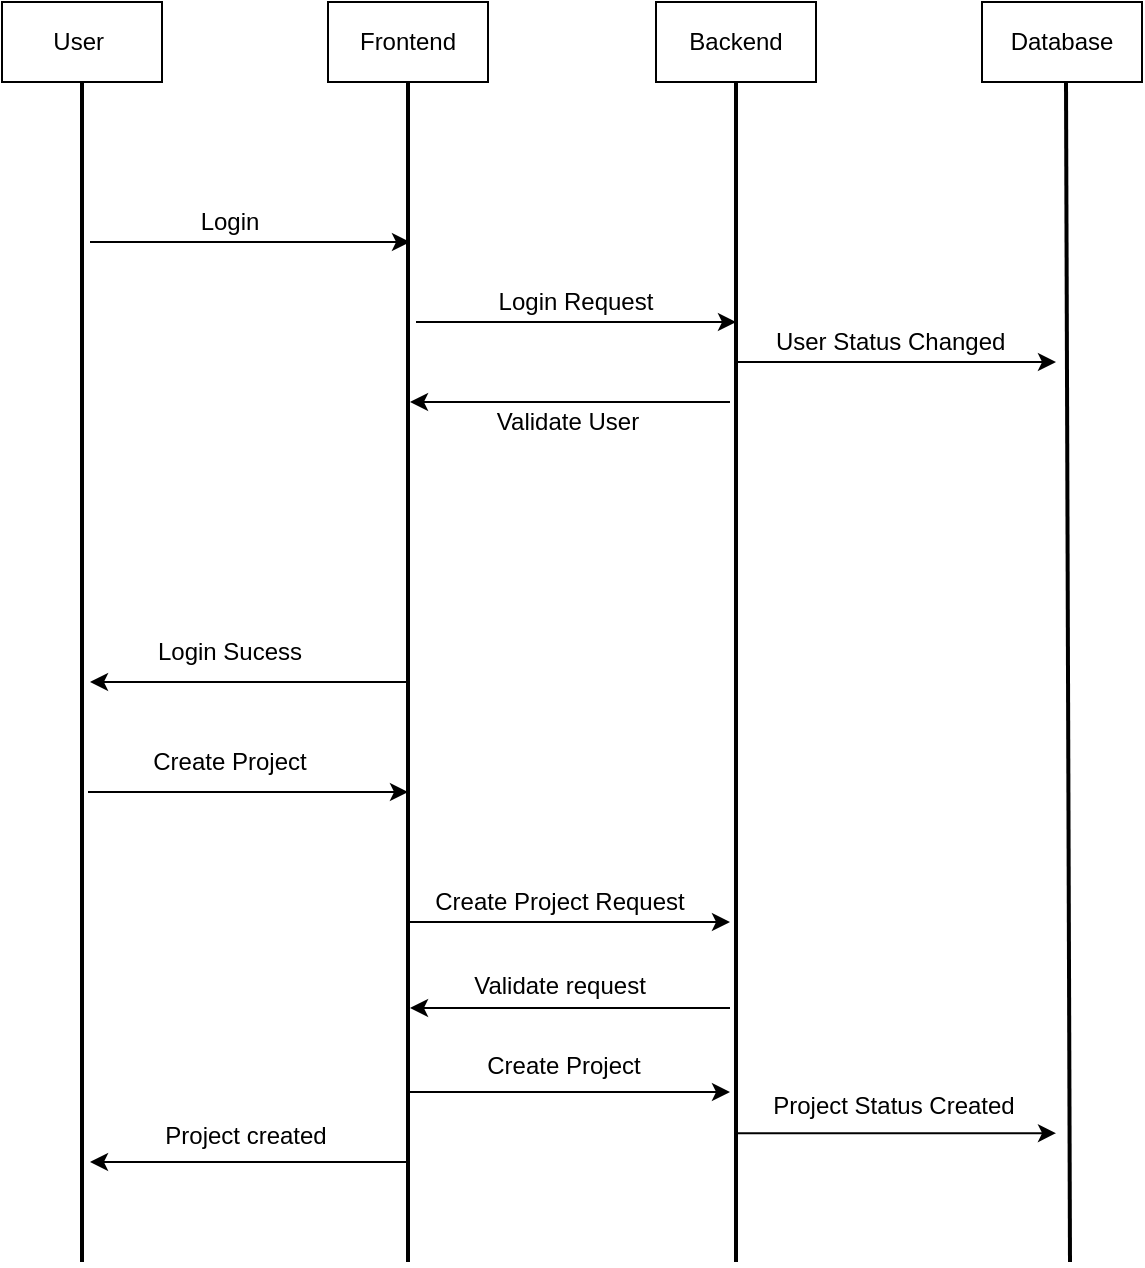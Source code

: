 <mxfile version="22.1.5" type="device">
  <diagram name="Page-1" id="xEVJzxVA0y6uoFuYLg0A">
    <mxGraphModel dx="1400" dy="755" grid="0" gridSize="10" guides="1" tooltips="1" connect="1" arrows="1" fold="1" page="1" pageScale="1" pageWidth="690" pageHeight="980" math="0" shadow="0">
      <root>
        <mxCell id="0" />
        <mxCell id="1" parent="0" />
        <mxCell id="9fj1KSa6jv1FIBY2Gt9f-1" value="User&amp;nbsp;" style="rounded=0;whiteSpace=wrap;html=1;" vertex="1" parent="1">
          <mxGeometry x="66" y="80" width="80" height="40" as="geometry" />
        </mxCell>
        <mxCell id="9fj1KSa6jv1FIBY2Gt9f-2" value="Backend" style="rounded=0;whiteSpace=wrap;html=1;" vertex="1" parent="1">
          <mxGeometry x="393" y="80" width="80" height="40" as="geometry" />
        </mxCell>
        <mxCell id="9fj1KSa6jv1FIBY2Gt9f-3" value="Frontend" style="rounded=0;whiteSpace=wrap;html=1;" vertex="1" parent="1">
          <mxGeometry x="229" y="80" width="80" height="40" as="geometry" />
        </mxCell>
        <mxCell id="9fj1KSa6jv1FIBY2Gt9f-4" value="Database" style="rounded=0;whiteSpace=wrap;html=1;" vertex="1" parent="1">
          <mxGeometry x="556" y="80" width="80" height="40" as="geometry" />
        </mxCell>
        <mxCell id="9fj1KSa6jv1FIBY2Gt9f-5" value="" style="endArrow=none;html=1;rounded=0;entryX=0.5;entryY=1;entryDx=0;entryDy=0;strokeWidth=2;" edge="1" parent="1" target="9fj1KSa6jv1FIBY2Gt9f-1">
          <mxGeometry width="50" height="50" relative="1" as="geometry">
            <mxPoint x="106" y="710" as="sourcePoint" />
            <mxPoint x="370" y="320" as="targetPoint" />
          </mxGeometry>
        </mxCell>
        <mxCell id="9fj1KSa6jv1FIBY2Gt9f-6" value="" style="endArrow=none;html=1;rounded=0;entryX=0.5;entryY=1;entryDx=0;entryDy=0;strokeWidth=2;" edge="1" parent="1" target="9fj1KSa6jv1FIBY2Gt9f-3">
          <mxGeometry width="50" height="50" relative="1" as="geometry">
            <mxPoint x="269" y="710" as="sourcePoint" />
            <mxPoint x="268.37" y="190" as="targetPoint" />
          </mxGeometry>
        </mxCell>
        <mxCell id="9fj1KSa6jv1FIBY2Gt9f-7" value="" style="endArrow=none;html=1;rounded=0;entryX=0.5;entryY=1;entryDx=0;entryDy=0;strokeWidth=2;" edge="1" parent="1" target="9fj1KSa6jv1FIBY2Gt9f-2">
          <mxGeometry width="50" height="50" relative="1" as="geometry">
            <mxPoint x="433" y="710" as="sourcePoint" />
            <mxPoint x="433.0" y="80.0" as="targetPoint" />
          </mxGeometry>
        </mxCell>
        <mxCell id="9fj1KSa6jv1FIBY2Gt9f-8" value="" style="endArrow=none;html=1;rounded=0;strokeWidth=2;" edge="1" parent="1">
          <mxGeometry width="50" height="50" relative="1" as="geometry">
            <mxPoint x="600" y="710" as="sourcePoint" />
            <mxPoint x="598" y="120" as="targetPoint" />
          </mxGeometry>
        </mxCell>
        <mxCell id="9fj1KSa6jv1FIBY2Gt9f-9" value="" style="endArrow=classic;html=1;rounded=0;" edge="1" parent="1">
          <mxGeometry width="50" height="50" relative="1" as="geometry">
            <mxPoint x="110" y="200" as="sourcePoint" />
            <mxPoint x="270" y="200" as="targetPoint" />
          </mxGeometry>
        </mxCell>
        <mxCell id="9fj1KSa6jv1FIBY2Gt9f-11" value="" style="endArrow=classic;html=1;rounded=0;" edge="1" parent="1">
          <mxGeometry width="50" height="50" relative="1" as="geometry">
            <mxPoint x="430" y="280" as="sourcePoint" />
            <mxPoint x="270" y="280" as="targetPoint" />
          </mxGeometry>
        </mxCell>
        <mxCell id="9fj1KSa6jv1FIBY2Gt9f-12" value="" style="endArrow=classic;html=1;rounded=0;" edge="1" parent="1">
          <mxGeometry width="50" height="50" relative="1" as="geometry">
            <mxPoint x="270" y="420" as="sourcePoint" />
            <mxPoint x="110" y="420" as="targetPoint" />
          </mxGeometry>
        </mxCell>
        <mxCell id="9fj1KSa6jv1FIBY2Gt9f-15" value="" style="endArrow=classic;html=1;rounded=0;" edge="1" parent="1">
          <mxGeometry width="50" height="50" relative="1" as="geometry">
            <mxPoint x="109" y="475" as="sourcePoint" />
            <mxPoint x="269" y="475" as="targetPoint" />
          </mxGeometry>
        </mxCell>
        <mxCell id="9fj1KSa6jv1FIBY2Gt9f-16" value="" style="endArrow=classic;html=1;rounded=0;" edge="1" parent="1">
          <mxGeometry width="50" height="50" relative="1" as="geometry">
            <mxPoint x="270" y="540" as="sourcePoint" />
            <mxPoint x="430" y="540" as="targetPoint" />
          </mxGeometry>
        </mxCell>
        <mxCell id="9fj1KSa6jv1FIBY2Gt9f-18" value="" style="endArrow=classic;html=1;rounded=0;" edge="1" parent="1">
          <mxGeometry width="50" height="50" relative="1" as="geometry">
            <mxPoint x="430" y="583" as="sourcePoint" />
            <mxPoint x="270" y="583" as="targetPoint" />
          </mxGeometry>
        </mxCell>
        <mxCell id="9fj1KSa6jv1FIBY2Gt9f-19" value="" style="endArrow=classic;html=1;rounded=0;" edge="1" parent="1">
          <mxGeometry width="50" height="50" relative="1" as="geometry">
            <mxPoint x="270" y="660" as="sourcePoint" />
            <mxPoint x="110" y="660" as="targetPoint" />
          </mxGeometry>
        </mxCell>
        <mxCell id="9fj1KSa6jv1FIBY2Gt9f-21" value="" style="endArrow=classic;html=1;rounded=0;" edge="1" parent="1">
          <mxGeometry width="50" height="50" relative="1" as="geometry">
            <mxPoint x="270" y="625" as="sourcePoint" />
            <mxPoint x="430" y="625" as="targetPoint" />
          </mxGeometry>
        </mxCell>
        <mxCell id="9fj1KSa6jv1FIBY2Gt9f-22" value="Login" style="text;html=1;strokeColor=none;fillColor=none;align=center;verticalAlign=middle;whiteSpace=wrap;rounded=0;" vertex="1" parent="1">
          <mxGeometry x="160" y="180" width="40" height="20" as="geometry" />
        </mxCell>
        <mxCell id="9fj1KSa6jv1FIBY2Gt9f-23" value="Login Request" style="text;html=1;strokeColor=none;fillColor=none;align=center;verticalAlign=middle;whiteSpace=wrap;rounded=0;" vertex="1" parent="1">
          <mxGeometry x="313" y="220" width="80" height="20" as="geometry" />
        </mxCell>
        <mxCell id="9fj1KSa6jv1FIBY2Gt9f-24" value="" style="endArrow=classic;html=1;rounded=0;" edge="1" parent="1">
          <mxGeometry width="50" height="50" relative="1" as="geometry">
            <mxPoint x="273" y="240" as="sourcePoint" />
            <mxPoint x="433" y="240" as="targetPoint" />
          </mxGeometry>
        </mxCell>
        <mxCell id="9fj1KSa6jv1FIBY2Gt9f-25" value="Validate User" style="text;html=1;strokeColor=none;fillColor=none;align=center;verticalAlign=middle;whiteSpace=wrap;rounded=0;" vertex="1" parent="1">
          <mxGeometry x="309" y="280" width="80" height="20" as="geometry" />
        </mxCell>
        <mxCell id="9fj1KSa6jv1FIBY2Gt9f-26" value="Login Sucess" style="text;html=1;strokeColor=none;fillColor=none;align=center;verticalAlign=middle;whiteSpace=wrap;rounded=0;" vertex="1" parent="1">
          <mxGeometry x="140" y="395" width="80" height="20" as="geometry" />
        </mxCell>
        <mxCell id="9fj1KSa6jv1FIBY2Gt9f-27" value="Create Project" style="text;html=1;strokeColor=none;fillColor=none;align=center;verticalAlign=middle;whiteSpace=wrap;rounded=0;" vertex="1" parent="1">
          <mxGeometry x="140" y="450" width="80" height="20" as="geometry" />
        </mxCell>
        <mxCell id="9fj1KSa6jv1FIBY2Gt9f-28" value="Create Project Request" style="text;html=1;strokeColor=none;fillColor=none;align=center;verticalAlign=middle;whiteSpace=wrap;rounded=0;" vertex="1" parent="1">
          <mxGeometry x="280" y="520" width="130" height="20" as="geometry" />
        </mxCell>
        <mxCell id="9fj1KSa6jv1FIBY2Gt9f-31" value="Validate request" style="text;html=1;strokeColor=none;fillColor=none;align=center;verticalAlign=middle;whiteSpace=wrap;rounded=0;" vertex="1" parent="1">
          <mxGeometry x="280" y="562" width="130" height="20" as="geometry" />
        </mxCell>
        <mxCell id="9fj1KSa6jv1FIBY2Gt9f-33" value="Create Project" style="text;html=1;strokeColor=none;fillColor=none;align=center;verticalAlign=middle;whiteSpace=wrap;rounded=0;" vertex="1" parent="1">
          <mxGeometry x="282" y="602" width="130" height="20" as="geometry" />
        </mxCell>
        <mxCell id="9fj1KSa6jv1FIBY2Gt9f-34" value="Project created" style="text;html=1;strokeColor=none;fillColor=none;align=center;verticalAlign=middle;whiteSpace=wrap;rounded=0;" vertex="1" parent="1">
          <mxGeometry x="123" y="637" width="130" height="20" as="geometry" />
        </mxCell>
        <mxCell id="9fj1KSa6jv1FIBY2Gt9f-37" value="" style="endArrow=classic;html=1;rounded=0;" edge="1" parent="1">
          <mxGeometry width="50" height="50" relative="1" as="geometry">
            <mxPoint x="433" y="260" as="sourcePoint" />
            <mxPoint x="593" y="260" as="targetPoint" />
          </mxGeometry>
        </mxCell>
        <mxCell id="9fj1KSa6jv1FIBY2Gt9f-38" value="User Status Changed&amp;nbsp;" style="text;html=1;strokeColor=none;fillColor=none;align=center;verticalAlign=middle;whiteSpace=wrap;rounded=0;" vertex="1" parent="1">
          <mxGeometry x="450" y="240" width="124" height="20" as="geometry" />
        </mxCell>
        <mxCell id="9fj1KSa6jv1FIBY2Gt9f-39" value="" style="endArrow=classic;html=1;rounded=0;" edge="1" parent="1">
          <mxGeometry width="50" height="50" relative="1" as="geometry">
            <mxPoint x="433" y="645.58" as="sourcePoint" />
            <mxPoint x="593" y="645.58" as="targetPoint" />
          </mxGeometry>
        </mxCell>
        <mxCell id="9fj1KSa6jv1FIBY2Gt9f-40" value="Project Status Created" style="text;html=1;strokeColor=none;fillColor=none;align=center;verticalAlign=middle;whiteSpace=wrap;rounded=0;" vertex="1" parent="1">
          <mxGeometry x="450" y="622" width="124" height="20" as="geometry" />
        </mxCell>
      </root>
    </mxGraphModel>
  </diagram>
</mxfile>

